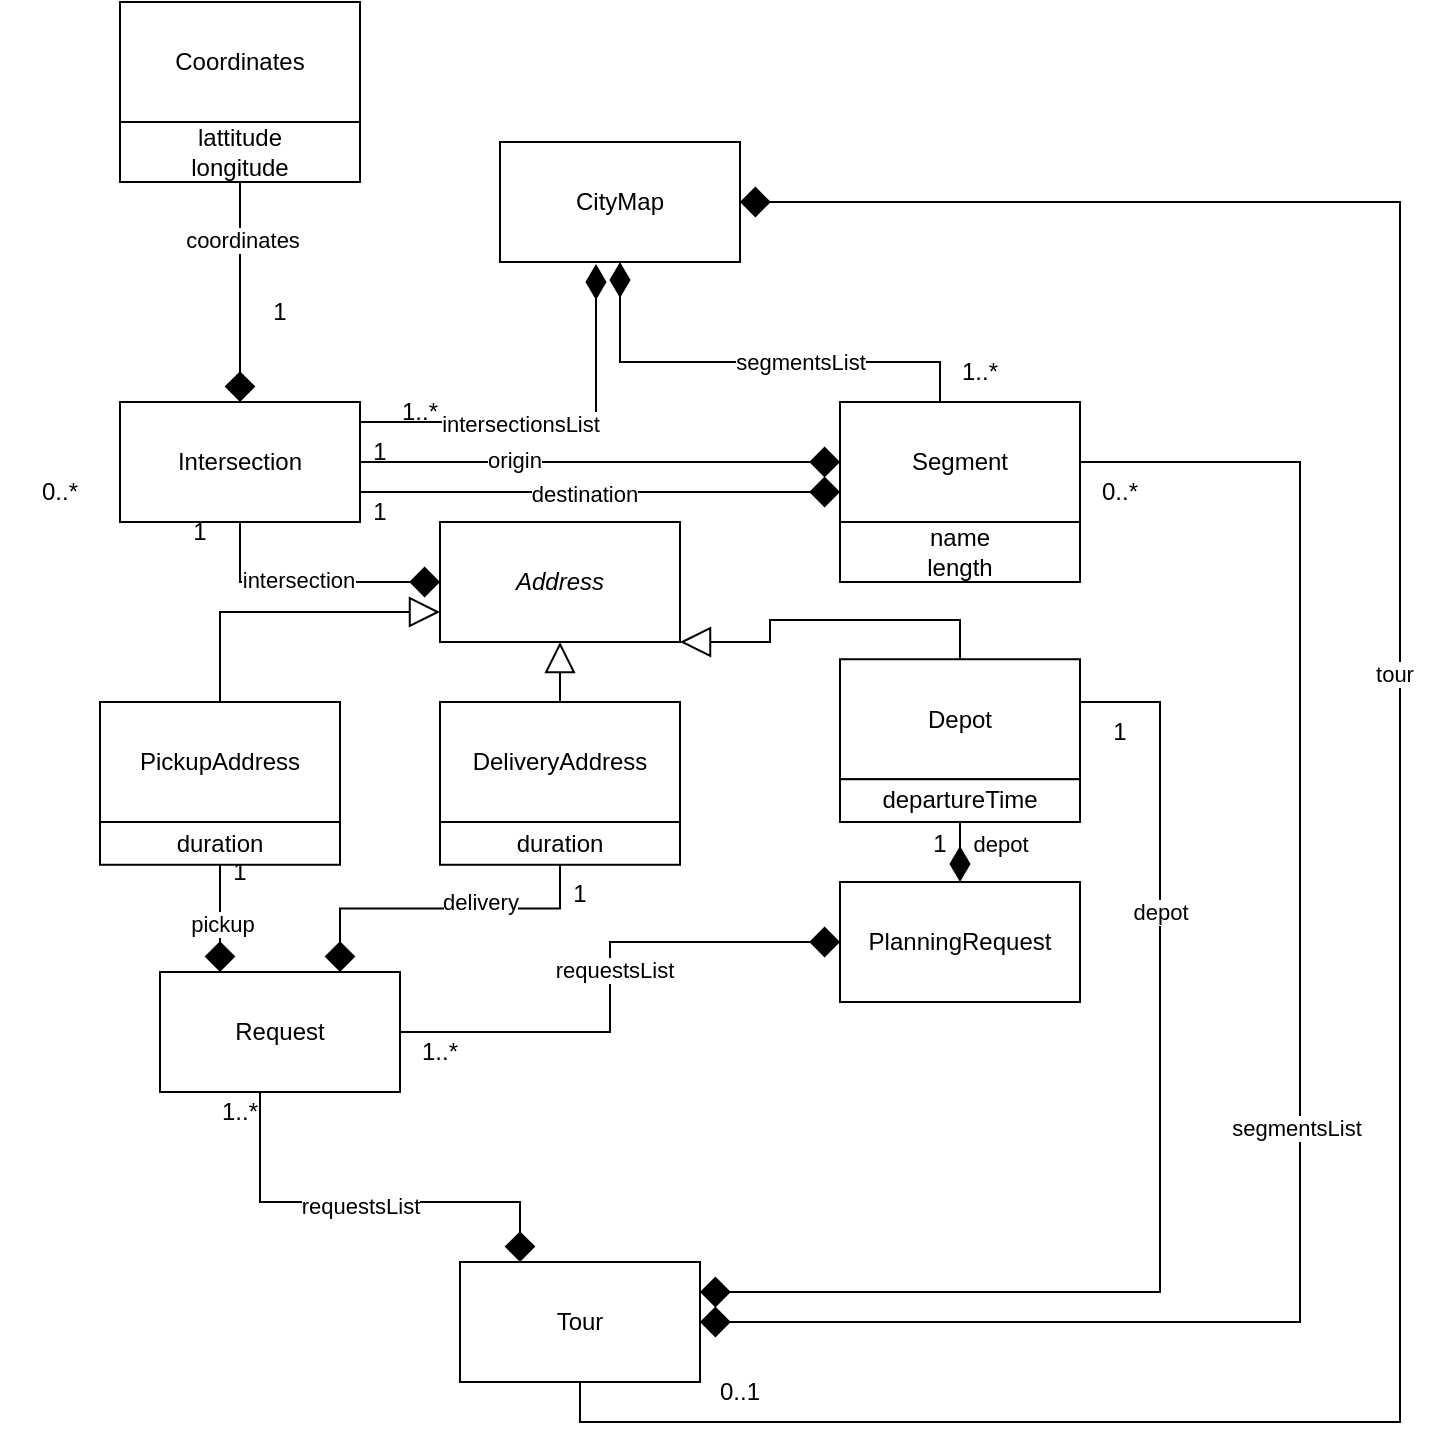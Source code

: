<mxfile version="15.5.2" type="device"><diagram id="R2lEEEUBdFMjLlhIrx00" name="Page-1"><mxGraphModel dx="1006" dy="685" grid="1" gridSize="10" guides="1" tooltips="1" connect="1" arrows="1" fold="1" page="1" pageScale="1" pageWidth="850" pageHeight="1100" math="0" shadow="0" extFonts="Permanent Marker^https://fonts.googleapis.com/css?family=Permanent+Marker"><root><mxCell id="0"/><mxCell id="1" parent="0"/><mxCell id="5o-WMprg_vw39pdpOk_p-1" value="CityMap" style="rounded=0;whiteSpace=wrap;html=1;" parent="1" vertex="1"><mxGeometry x="390" y="250" width="120" height="60" as="geometry"/></mxCell><mxCell id="5o-WMprg_vw39pdpOk_p-57" style="edgeStyle=orthogonalEdgeStyle;rounded=0;orthogonalLoop=1;jettySize=auto;html=1;exitX=0;exitY=0.5;exitDx=0;exitDy=0;entryX=0.5;entryY=1;entryDx=0;entryDy=0;startArrow=none;startFill=0;endArrow=diamondThin;endFill=1;endSize=15;" parent="1" source="5o-WMprg_vw39pdpOk_p-4" target="5o-WMprg_vw39pdpOk_p-1" edge="1"><mxGeometry relative="1" as="geometry"><Array as="points"><mxPoint x="610" y="410"/><mxPoint x="610" y="360"/><mxPoint x="450" y="360"/></Array></mxGeometry></mxCell><mxCell id="5o-WMprg_vw39pdpOk_p-103" value="segmentsList" style="edgeLabel;html=1;align=center;verticalAlign=middle;resizable=0;points=[];" parent="5o-WMprg_vw39pdpOk_p-57" vertex="1" connectable="0"><mxGeometry x="-0.522" y="1" relative="1" as="geometry"><mxPoint x="-69" y="-26" as="offset"/></mxGeometry></mxCell><mxCell id="5o-WMprg_vw39pdpOk_p-68" style="edgeStyle=orthogonalEdgeStyle;rounded=0;orthogonalLoop=1;jettySize=auto;html=1;exitX=1;exitY=0.5;exitDx=0;exitDy=0;entryX=1;entryY=0.5;entryDx=0;entryDy=0;startArrow=none;startFill=0;endArrow=diamond;endFill=1;endSize=13;" parent="1" source="5o-WMprg_vw39pdpOk_p-4" target="5o-WMprg_vw39pdpOk_p-47" edge="1"><mxGeometry relative="1" as="geometry"><Array as="points"><mxPoint x="790" y="410"/><mxPoint x="790" y="840"/></Array></mxGeometry></mxCell><mxCell id="5o-WMprg_vw39pdpOk_p-108" value="segmentsList" style="edgeLabel;html=1;align=center;verticalAlign=middle;resizable=0;points=[];" parent="5o-WMprg_vw39pdpOk_p-68" vertex="1" connectable="0"><mxGeometry x="0.053" y="-2" relative="1" as="geometry"><mxPoint as="offset"/></mxGeometry></mxCell><mxCell id="5o-WMprg_vw39pdpOk_p-4" value="Segment" style="rounded=0;whiteSpace=wrap;html=1;" parent="1" vertex="1"><mxGeometry x="560" y="380" width="120" height="60" as="geometry"/></mxCell><mxCell id="5o-WMprg_vw39pdpOk_p-56" style="edgeStyle=orthogonalEdgeStyle;rounded=0;orthogonalLoop=1;jettySize=auto;html=1;entryX=0.4;entryY=1.017;entryDx=0;entryDy=0;entryPerimeter=0;endArrow=diamondThin;endFill=1;startArrow=none;startFill=0;endSize=15;" parent="1" source="5o-WMprg_vw39pdpOk_p-5" target="5o-WMprg_vw39pdpOk_p-1" edge="1"><mxGeometry relative="1" as="geometry"><Array as="points"><mxPoint x="438" y="390"/></Array></mxGeometry></mxCell><mxCell id="5o-WMprg_vw39pdpOk_p-102" value="intersectionsList" style="edgeLabel;html=1;align=center;verticalAlign=middle;resizable=0;points=[];" parent="5o-WMprg_vw39pdpOk_p-56" vertex="1" connectable="0"><mxGeometry x="0.356" relative="1" as="geometry"><mxPoint x="-38" y="16" as="offset"/></mxGeometry></mxCell><mxCell id="5o-WMprg_vw39pdpOk_p-133" style="edgeStyle=orthogonalEdgeStyle;rounded=0;orthogonalLoop=1;jettySize=auto;html=1;exitX=0.5;exitY=1;exitDx=0;exitDy=0;entryX=0;entryY=0.5;entryDx=0;entryDy=0;startArrow=none;startFill=0;endArrow=diamond;endFill=1;endSize=13;" parent="1" source="5o-WMprg_vw39pdpOk_p-5" target="5o-WMprg_vw39pdpOk_p-130" edge="1"><mxGeometry relative="1" as="geometry"/></mxCell><mxCell id="5o-WMprg_vw39pdpOk_p-134" value="intersection" style="edgeLabel;html=1;align=center;verticalAlign=middle;resizable=0;points=[];" parent="5o-WMprg_vw39pdpOk_p-133" vertex="1" connectable="0"><mxGeometry x="-0.103" y="1" relative="1" as="geometry"><mxPoint as="offset"/></mxGeometry></mxCell><mxCell id="5o-WMprg_vw39pdpOk_p-154" style="edgeStyle=orthogonalEdgeStyle;rounded=0;orthogonalLoop=1;jettySize=auto;html=1;exitX=1;exitY=0.5;exitDx=0;exitDy=0;entryX=0;entryY=0.5;entryDx=0;entryDy=0;startArrow=none;startFill=0;endArrow=diamond;endFill=1;endSize=13;" parent="1" source="5o-WMprg_vw39pdpOk_p-5" target="5o-WMprg_vw39pdpOk_p-4" edge="1"><mxGeometry relative="1" as="geometry"/></mxCell><mxCell id="5o-WMprg_vw39pdpOk_p-156" value="origin" style="edgeLabel;html=1;align=center;verticalAlign=middle;resizable=0;points=[];" parent="5o-WMprg_vw39pdpOk_p-154" vertex="1" connectable="0"><mxGeometry x="-0.362" y="1" relative="1" as="geometry"><mxPoint as="offset"/></mxGeometry></mxCell><mxCell id="5o-WMprg_vw39pdpOk_p-155" style="edgeStyle=orthogonalEdgeStyle;rounded=0;orthogonalLoop=1;jettySize=auto;html=1;exitX=1;exitY=0.75;exitDx=0;exitDy=0;entryX=0;entryY=0.75;entryDx=0;entryDy=0;startArrow=none;startFill=0;endArrow=diamond;endFill=1;endSize=13;" parent="1" source="5o-WMprg_vw39pdpOk_p-5" target="5o-WMprg_vw39pdpOk_p-4" edge="1"><mxGeometry relative="1" as="geometry"/></mxCell><mxCell id="5o-WMprg_vw39pdpOk_p-157" value="destination" style="edgeLabel;html=1;align=center;verticalAlign=middle;resizable=0;points=[];" parent="5o-WMprg_vw39pdpOk_p-155" vertex="1" connectable="0"><mxGeometry x="-0.069" y="-1" relative="1" as="geometry"><mxPoint as="offset"/></mxGeometry></mxCell><mxCell id="5o-WMprg_vw39pdpOk_p-5" value="Intersection" style="rounded=0;whiteSpace=wrap;html=1;" parent="1" vertex="1"><mxGeometry x="200" y="380" width="120" height="60" as="geometry"/></mxCell><mxCell id="5o-WMprg_vw39pdpOk_p-67" style="edgeStyle=orthogonalEdgeStyle;rounded=0;orthogonalLoop=1;jettySize=auto;html=1;exitX=0.5;exitY=1;exitDx=0;exitDy=0;entryX=0.25;entryY=0;entryDx=0;entryDy=0;startArrow=none;startFill=0;endArrow=diamond;endFill=1;endSize=13;" parent="1" source="5o-WMprg_vw39pdpOk_p-13" target="5o-WMprg_vw39pdpOk_p-47" edge="1"><mxGeometry relative="1" as="geometry"><Array as="points"><mxPoint x="270" y="725"/><mxPoint x="270" y="780"/><mxPoint x="400" y="780"/></Array></mxGeometry></mxCell><mxCell id="5o-WMprg_vw39pdpOk_p-109" value="requestsList" style="edgeLabel;html=1;align=center;verticalAlign=middle;resizable=0;points=[];" parent="5o-WMprg_vw39pdpOk_p-67" vertex="1" connectable="0"><mxGeometry x="0.021" y="-2" relative="1" as="geometry"><mxPoint as="offset"/></mxGeometry></mxCell><mxCell id="5o-WMprg_vw39pdpOk_p-149" style="edgeStyle=orthogonalEdgeStyle;rounded=0;orthogonalLoop=1;jettySize=auto;html=1;exitX=1;exitY=0.5;exitDx=0;exitDy=0;entryX=0;entryY=0.5;entryDx=0;entryDy=0;startArrow=none;startFill=0;endArrow=diamond;endFill=1;endSize=13;" parent="1" source="5o-WMprg_vw39pdpOk_p-13" target="5o-WMprg_vw39pdpOk_p-14" edge="1"><mxGeometry relative="1" as="geometry"/></mxCell><mxCell id="5o-WMprg_vw39pdpOk_p-153" value="requestsList" style="edgeLabel;html=1;align=center;verticalAlign=middle;resizable=0;points=[];" parent="5o-WMprg_vw39pdpOk_p-149" vertex="1" connectable="0"><mxGeometry x="0.029" y="-2" relative="1" as="geometry"><mxPoint as="offset"/></mxGeometry></mxCell><mxCell id="5o-WMprg_vw39pdpOk_p-13" value="Request" style="rounded=0;whiteSpace=wrap;html=1;" parent="1" vertex="1"><mxGeometry x="220" y="665" width="120" height="60" as="geometry"/></mxCell><mxCell id="5o-WMprg_vw39pdpOk_p-14" value="PlanningRequest" style="rounded=0;whiteSpace=wrap;html=1;" parent="1" vertex="1"><mxGeometry x="560" y="620" width="120" height="60" as="geometry"/></mxCell><mxCell id="5o-WMprg_vw39pdpOk_p-110" style="edgeStyle=orthogonalEdgeStyle;rounded=0;orthogonalLoop=1;jettySize=auto;html=1;exitX=0.5;exitY=1;exitDx=0;exitDy=0;entryX=1;entryY=0.5;entryDx=0;entryDy=0;startArrow=none;startFill=0;endArrow=diamond;endFill=1;endSize=13;" parent="1" source="5o-WMprg_vw39pdpOk_p-47" target="5o-WMprg_vw39pdpOk_p-1" edge="1"><mxGeometry relative="1" as="geometry"><Array as="points"><mxPoint x="430" y="890"/><mxPoint x="840" y="890"/><mxPoint x="840" y="280"/></Array></mxGeometry></mxCell><mxCell id="5o-WMprg_vw39pdpOk_p-112" value="tour" style="edgeLabel;html=1;align=center;verticalAlign=middle;resizable=0;points=[];" parent="5o-WMprg_vw39pdpOk_p-110" vertex="1" connectable="0"><mxGeometry x="0.174" y="3" relative="1" as="geometry"><mxPoint as="offset"/></mxGeometry></mxCell><mxCell id="5o-WMprg_vw39pdpOk_p-47" value="Tour" style="rounded=0;whiteSpace=wrap;html=1;fillColor=default;gradientColor=none;" parent="1" vertex="1"><mxGeometry x="370" y="810" width="120" height="60" as="geometry"/></mxCell><mxCell id="5o-WMprg_vw39pdpOk_p-59" style="edgeStyle=orthogonalEdgeStyle;rounded=0;orthogonalLoop=1;jettySize=auto;html=1;exitX=0.5;exitY=1;exitDx=0;exitDy=0;entryX=0.5;entryY=0;entryDx=0;entryDy=0;startArrow=none;startFill=0;endArrow=diamondThin;endFill=1;endSize=15;" parent="1" source="5o-WMprg_vw39pdpOk_p-48" target="5o-WMprg_vw39pdpOk_p-14" edge="1"><mxGeometry relative="1" as="geometry"/></mxCell><mxCell id="5o-WMprg_vw39pdpOk_p-106" value="depot" style="edgeLabel;html=1;align=center;verticalAlign=middle;resizable=0;points=[];" parent="5o-WMprg_vw39pdpOk_p-59" vertex="1" connectable="0"><mxGeometry x="0.251" y="1" relative="1" as="geometry"><mxPoint x="19" as="offset"/></mxGeometry></mxCell><mxCell id="5o-WMprg_vw39pdpOk_p-91" style="edgeStyle=orthogonalEdgeStyle;rounded=0;orthogonalLoop=1;jettySize=auto;html=1;entryX=1;entryY=0.25;entryDx=0;entryDy=0;startArrow=none;startFill=0;endArrow=diamond;endFill=1;endSize=13;" parent="1" source="5o-WMprg_vw39pdpOk_p-48" target="5o-WMprg_vw39pdpOk_p-47" edge="1"><mxGeometry relative="1" as="geometry"><Array as="points"><mxPoint x="720" y="530"/><mxPoint x="720" y="825"/></Array></mxGeometry></mxCell><mxCell id="5o-WMprg_vw39pdpOk_p-92" value="depot" style="edgeLabel;html=1;align=center;verticalAlign=middle;resizable=0;points=[];" parent="5o-WMprg_vw39pdpOk_p-91" vertex="1" connectable="0"><mxGeometry x="-0.375" y="4" relative="1" as="geometry"><mxPoint x="-4" y="-32" as="offset"/></mxGeometry></mxCell><mxCell id="5o-WMprg_vw39pdpOk_p-140" style="edgeStyle=orthogonalEdgeStyle;rounded=0;orthogonalLoop=1;jettySize=auto;html=1;exitX=0.5;exitY=0;exitDx=0;exitDy=0;entryX=1;entryY=1;entryDx=0;entryDy=0;startArrow=none;startFill=0;endArrow=block;endFill=0;endSize=13;" parent="1" source="5o-WMprg_vw39pdpOk_p-48" target="5o-WMprg_vw39pdpOk_p-130" edge="1"><mxGeometry relative="1" as="geometry"><Array as="points"><mxPoint x="620" y="489"/><mxPoint x="525" y="489"/><mxPoint x="525" y="500"/></Array></mxGeometry></mxCell><mxCell id="5o-WMprg_vw39pdpOk_p-48" value="Depot" style="rounded=0;whiteSpace=wrap;html=1;fillColor=default;gradientColor=none;" parent="1" vertex="1"><mxGeometry x="560" y="508.62" width="120" height="60" as="geometry"/></mxCell><mxCell id="5o-WMprg_vw39pdpOk_p-65" style="edgeStyle=orthogonalEdgeStyle;rounded=0;orthogonalLoop=1;jettySize=auto;html=1;exitX=0.5;exitY=1;exitDx=0;exitDy=0;entryX=0.25;entryY=0;entryDx=0;entryDy=0;startArrow=none;startFill=0;endArrow=diamond;endFill=1;endSize=13;" parent="1" source="5o-WMprg_vw39pdpOk_p-144" target="5o-WMprg_vw39pdpOk_p-13" edge="1"><mxGeometry relative="1" as="geometry"/></mxCell><mxCell id="5o-WMprg_vw39pdpOk_p-135" style="edgeStyle=orthogonalEdgeStyle;rounded=0;orthogonalLoop=1;jettySize=auto;html=1;exitX=0.5;exitY=0;exitDx=0;exitDy=0;entryX=0;entryY=0.75;entryDx=0;entryDy=0;startArrow=none;startFill=0;endArrow=block;endFill=0;endSize=13;" parent="1" source="5o-WMprg_vw39pdpOk_p-49" target="5o-WMprg_vw39pdpOk_p-130" edge="1"><mxGeometry relative="1" as="geometry"/></mxCell><mxCell id="5o-WMprg_vw39pdpOk_p-49" value="PickupAddress" style="rounded=0;whiteSpace=wrap;html=1;fillColor=default;gradientColor=none;" parent="1" vertex="1"><mxGeometry x="190" y="530" width="120" height="60" as="geometry"/></mxCell><mxCell id="5o-WMprg_vw39pdpOk_p-66" style="edgeStyle=orthogonalEdgeStyle;rounded=0;orthogonalLoop=1;jettySize=auto;html=1;exitX=0.5;exitY=1;exitDx=0;exitDy=0;entryX=0.75;entryY=0;entryDx=0;entryDy=0;startArrow=none;startFill=0;endArrow=diamond;endFill=1;endSize=13;" parent="1" source="5o-WMprg_vw39pdpOk_p-141" target="5o-WMprg_vw39pdpOk_p-13" edge="1"><mxGeometry relative="1" as="geometry"/></mxCell><mxCell id="5o-WMprg_vw39pdpOk_p-136" style="edgeStyle=orthogonalEdgeStyle;rounded=0;orthogonalLoop=1;jettySize=auto;html=1;exitX=0.5;exitY=0;exitDx=0;exitDy=0;entryX=0.5;entryY=1;entryDx=0;entryDy=0;startArrow=none;startFill=0;endArrow=block;endFill=0;endSize=13;" parent="1" source="5o-WMprg_vw39pdpOk_p-50" target="5o-WMprg_vw39pdpOk_p-130" edge="1"><mxGeometry relative="1" as="geometry"/></mxCell><mxCell id="5o-WMprg_vw39pdpOk_p-50" value="DeliveryAddress" style="rounded=0;whiteSpace=wrap;html=1;fillColor=default;gradientColor=none;" parent="1" vertex="1"><mxGeometry x="360" y="530" width="120" height="60" as="geometry"/></mxCell><mxCell id="5o-WMprg_vw39pdpOk_p-81" value="1" style="text;html=1;strokeColor=none;fillColor=none;align=center;verticalAlign=middle;whiteSpace=wrap;rounded=0;" parent="1" vertex="1"><mxGeometry x="400" y="611.38" width="60" height="30" as="geometry"/></mxCell><mxCell id="5o-WMprg_vw39pdpOk_p-85" value="1" style="text;html=1;strokeColor=none;fillColor=none;align=center;verticalAlign=middle;whiteSpace=wrap;rounded=0;" parent="1" vertex="1"><mxGeometry x="210" y="430" width="60" height="30" as="geometry"/></mxCell><mxCell id="5o-WMprg_vw39pdpOk_p-89" value="1" style="text;html=1;strokeColor=none;fillColor=none;align=center;verticalAlign=middle;whiteSpace=wrap;rounded=0;" parent="1" vertex="1"><mxGeometry x="580" y="585.69" width="60" height="30" as="geometry"/></mxCell><mxCell id="5o-WMprg_vw39pdpOk_p-90" value="1..*" style="text;html=1;strokeColor=none;fillColor=none;align=center;verticalAlign=middle;whiteSpace=wrap;rounded=0;" parent="1" vertex="1"><mxGeometry x="230" y="720" width="60" height="30" as="geometry"/></mxCell><mxCell id="5o-WMprg_vw39pdpOk_p-93" value="1" style="text;html=1;strokeColor=none;fillColor=none;align=center;verticalAlign=middle;whiteSpace=wrap;rounded=0;" parent="1" vertex="1"><mxGeometry x="670" y="530" width="60" height="30" as="geometry"/></mxCell><mxCell id="5o-WMprg_vw39pdpOk_p-97" value="0..*" style="text;html=1;strokeColor=none;fillColor=none;align=center;verticalAlign=middle;whiteSpace=wrap;rounded=0;" parent="1" vertex="1"><mxGeometry x="140" y="410" width="60" height="30" as="geometry"/></mxCell><mxCell id="5o-WMprg_vw39pdpOk_p-98" value="0..*" style="text;html=1;strokeColor=none;fillColor=none;align=center;verticalAlign=middle;whiteSpace=wrap;rounded=0;" parent="1" vertex="1"><mxGeometry x="670" y="410" width="60" height="30" as="geometry"/></mxCell><mxCell id="5o-WMprg_vw39pdpOk_p-99" value="1..*" style="text;html=1;strokeColor=none;fillColor=none;align=center;verticalAlign=middle;whiteSpace=wrap;rounded=0;" parent="1" vertex="1"><mxGeometry x="320" y="370" width="60" height="30" as="geometry"/></mxCell><mxCell id="5o-WMprg_vw39pdpOk_p-101" value="1..*" style="text;html=1;strokeColor=none;fillColor=none;align=center;verticalAlign=middle;whiteSpace=wrap;rounded=0;" parent="1" vertex="1"><mxGeometry x="600" y="350" width="60" height="30" as="geometry"/></mxCell><mxCell id="5o-WMprg_vw39pdpOk_p-111" value="0..1" style="text;html=1;strokeColor=none;fillColor=none;align=center;verticalAlign=middle;whiteSpace=wrap;rounded=0;" parent="1" vertex="1"><mxGeometry x="480" y="860" width="60" height="30" as="geometry"/></mxCell><mxCell id="5o-WMprg_vw39pdpOk_p-114" style="edgeStyle=orthogonalEdgeStyle;rounded=0;orthogonalLoop=1;jettySize=auto;html=1;exitX=0.5;exitY=1;exitDx=0;exitDy=0;entryX=0.5;entryY=0;entryDx=0;entryDy=0;startArrow=none;startFill=0;endArrow=diamond;endFill=1;endSize=13;" parent="1" source="5o-WMprg_vw39pdpOk_p-113" target="5o-WMprg_vw39pdpOk_p-5" edge="1"><mxGeometry relative="1" as="geometry"><Array as="points"><mxPoint x="260" y="340"/><mxPoint x="260" y="340"/></Array></mxGeometry></mxCell><mxCell id="5o-WMprg_vw39pdpOk_p-118" value="coordinates" style="edgeLabel;html=1;align=center;verticalAlign=middle;resizable=0;points=[];" parent="5o-WMprg_vw39pdpOk_p-114" vertex="1" connectable="0"><mxGeometry x="-0.159" y="1" relative="1" as="geometry"><mxPoint as="offset"/></mxGeometry></mxCell><mxCell id="5o-WMprg_vw39pdpOk_p-113" value="Coordinates" style="rounded=0;whiteSpace=wrap;html=1;" parent="1" vertex="1"><mxGeometry x="200" y="180" width="120" height="60" as="geometry"/></mxCell><mxCell id="5o-WMprg_vw39pdpOk_p-117" value="1" style="text;html=1;strokeColor=none;fillColor=none;align=center;verticalAlign=middle;whiteSpace=wrap;rounded=0;" parent="1" vertex="1"><mxGeometry x="250" y="320" width="60" height="30" as="geometry"/></mxCell><mxCell id="5o-WMprg_vw39pdpOk_p-119" value="&lt;div&gt;lattitude&lt;/div&gt;&lt;div&gt;longitude&lt;/div&gt;" style="rounded=0;whiteSpace=wrap;html=1;fillColor=default;gradientColor=none;" parent="1" vertex="1"><mxGeometry x="200" y="240" width="120" height="30" as="geometry"/></mxCell><mxCell id="5o-WMprg_vw39pdpOk_p-130" value="&lt;i&gt;Address&lt;/i&gt;" style="rounded=0;whiteSpace=wrap;html=1;fillColor=default;gradientColor=none;" parent="1" vertex="1"><mxGeometry x="360" y="440" width="120" height="60" as="geometry"/></mxCell><mxCell id="5o-WMprg_vw39pdpOk_p-138" value="1" style="text;html=1;strokeColor=none;fillColor=none;align=center;verticalAlign=middle;whiteSpace=wrap;rounded=0;" parent="1" vertex="1"><mxGeometry x="230" y="600" width="60" height="30" as="geometry"/></mxCell><mxCell id="5o-WMprg_vw39pdpOk_p-139" value="&lt;div&gt;name&lt;/div&gt;&lt;div&gt;length&lt;/div&gt;" style="rounded=0;whiteSpace=wrap;html=1;fillColor=default;gradientColor=none;" parent="1" vertex="1"><mxGeometry x="560" y="440" width="120" height="30" as="geometry"/></mxCell><mxCell id="5o-WMprg_vw39pdpOk_p-141" value="&lt;div&gt;duration&lt;/div&gt;" style="rounded=0;whiteSpace=wrap;html=1;fillColor=default;gradientColor=none;" parent="1" vertex="1"><mxGeometry x="360" y="590" width="120" height="21.38" as="geometry"/></mxCell><mxCell id="5o-WMprg_vw39pdpOk_p-142" value="" style="edgeStyle=orthogonalEdgeStyle;rounded=0;orthogonalLoop=1;jettySize=auto;html=1;exitX=0.5;exitY=1;exitDx=0;exitDy=0;entryX=0.75;entryY=0;entryDx=0;entryDy=0;startArrow=none;startFill=0;endArrow=none;endFill=1;endSize=13;" parent="1" source="5o-WMprg_vw39pdpOk_p-50" target="5o-WMprg_vw39pdpOk_p-141" edge="1"><mxGeometry relative="1" as="geometry"><mxPoint x="420" y="590" as="sourcePoint"/><mxPoint x="310" y="665" as="targetPoint"/></mxGeometry></mxCell><mxCell id="5o-WMprg_vw39pdpOk_p-143" value="delivery" style="edgeLabel;html=1;align=center;verticalAlign=middle;resizable=0;points=[];" parent="5o-WMprg_vw39pdpOk_p-142" vertex="1" connectable="0"><mxGeometry x="-0.389" y="-2" relative="1" as="geometry"><mxPoint x="-49" y="38" as="offset"/></mxGeometry></mxCell><mxCell id="5o-WMprg_vw39pdpOk_p-144" value="&lt;div&gt;duration&lt;/div&gt;" style="rounded=0;whiteSpace=wrap;html=1;fillColor=default;gradientColor=none;" parent="1" vertex="1"><mxGeometry x="190" y="590" width="120" height="21.38" as="geometry"/></mxCell><mxCell id="5o-WMprg_vw39pdpOk_p-145" value="" style="edgeStyle=orthogonalEdgeStyle;rounded=0;orthogonalLoop=1;jettySize=auto;html=1;exitX=0.5;exitY=1;exitDx=0;exitDy=0;entryX=0.25;entryY=0;entryDx=0;entryDy=0;startArrow=none;startFill=0;endArrow=none;endFill=1;endSize=13;" parent="1" source="5o-WMprg_vw39pdpOk_p-49" target="5o-WMprg_vw39pdpOk_p-144" edge="1"><mxGeometry relative="1" as="geometry"><mxPoint x="250" y="590" as="sourcePoint"/><mxPoint x="250" y="665" as="targetPoint"/></mxGeometry></mxCell><mxCell id="5o-WMprg_vw39pdpOk_p-146" value="pickup" style="edgeLabel;html=1;align=center;verticalAlign=middle;resizable=0;points=[];" parent="5o-WMprg_vw39pdpOk_p-145" vertex="1" connectable="0"><mxGeometry x="-0.238" y="-4" relative="1" as="geometry"><mxPoint x="12" y="55" as="offset"/></mxGeometry></mxCell><mxCell id="5o-WMprg_vw39pdpOk_p-147" value="&lt;div&gt;departureTime&lt;/div&gt;" style="rounded=0;whiteSpace=wrap;html=1;fillColor=default;gradientColor=none;" parent="1" vertex="1"><mxGeometry x="560" y="568.62" width="120" height="21.38" as="geometry"/></mxCell><mxCell id="5o-WMprg_vw39pdpOk_p-150" value="1..*" style="text;html=1;strokeColor=none;fillColor=none;align=center;verticalAlign=middle;whiteSpace=wrap;rounded=0;" parent="1" vertex="1"><mxGeometry x="330" y="690" width="60" height="30" as="geometry"/></mxCell><mxCell id="5o-WMprg_vw39pdpOk_p-158" value="1" style="text;html=1;strokeColor=none;fillColor=none;align=center;verticalAlign=middle;whiteSpace=wrap;rounded=0;" parent="1" vertex="1"><mxGeometry x="300" y="420" width="60" height="30" as="geometry"/></mxCell><mxCell id="5o-WMprg_vw39pdpOk_p-159" value="1" style="text;html=1;strokeColor=none;fillColor=none;align=center;verticalAlign=middle;whiteSpace=wrap;rounded=0;" parent="1" vertex="1"><mxGeometry x="300" y="390" width="60" height="30" as="geometry"/></mxCell></root></mxGraphModel></diagram></mxfile>